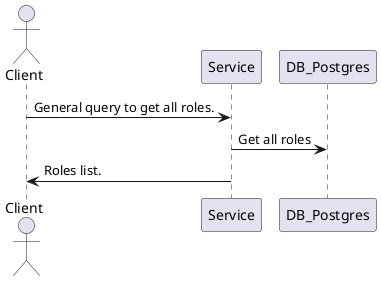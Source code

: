 @startuml
actor Client
Client -> Service: General query to get all roles.
Service -> DB_Postgres: Get all roles
Service -> Client: Roles list.
@enduml
